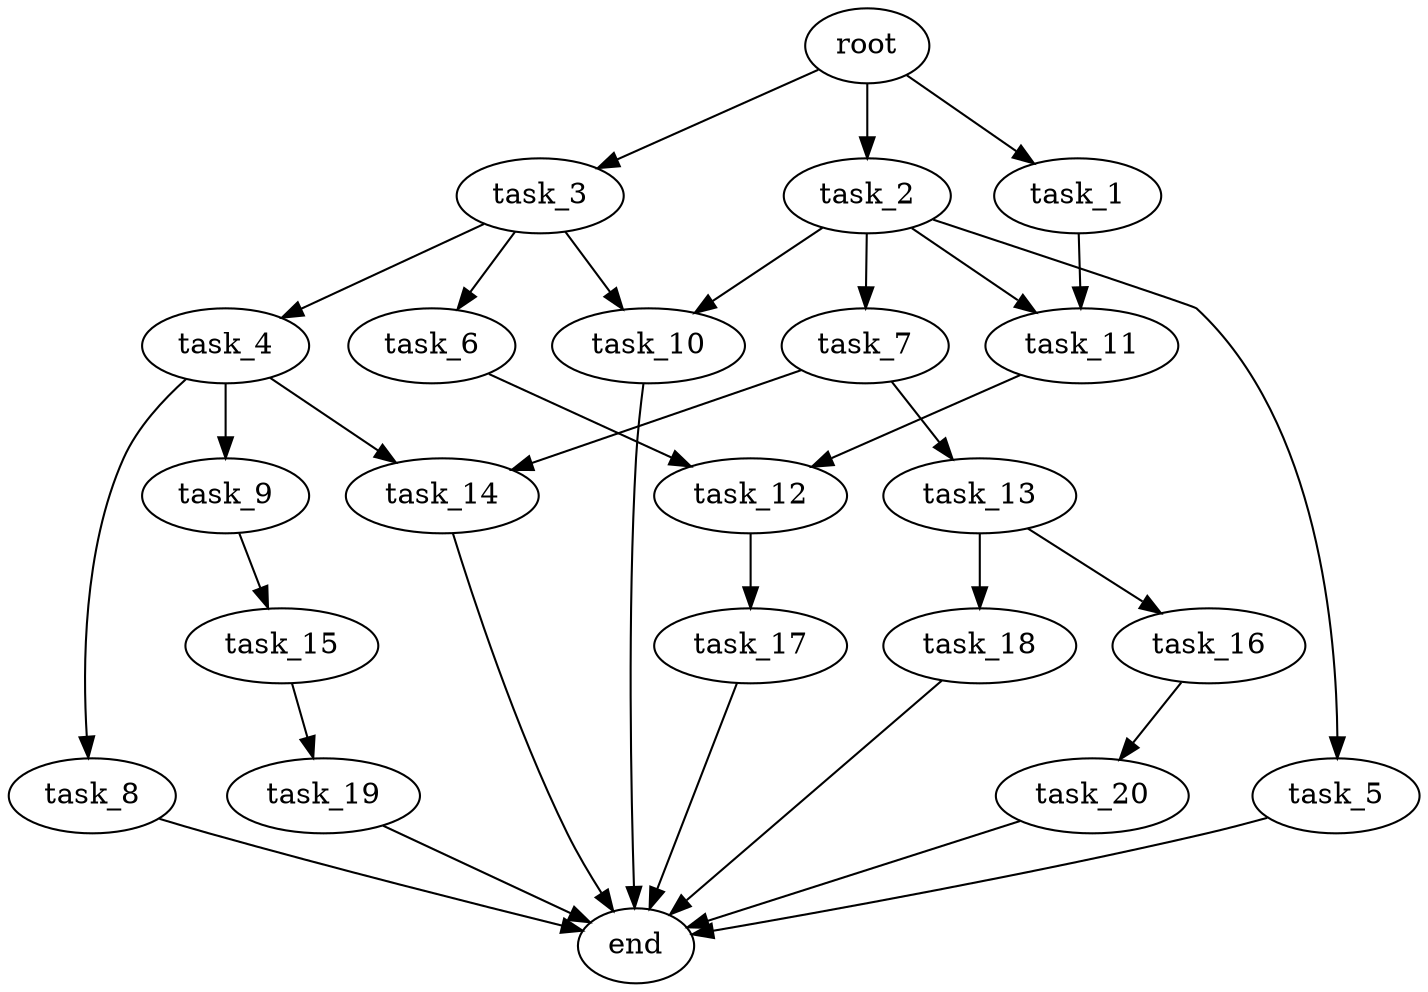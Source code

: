 digraph G {
  root [size="0.000000e+00"];
  task_1 [size="1.009866e+10"];
  task_2 [size="3.367292e+09"];
  task_3 [size="5.978251e+10"];
  task_4 [size="7.033159e+10"];
  task_5 [size="4.877145e+09"];
  task_6 [size="7.405670e+10"];
  task_7 [size="4.023251e+10"];
  task_8 [size="2.344158e+10"];
  task_9 [size="2.173475e+10"];
  task_10 [size="8.637439e+10"];
  task_11 [size="5.653839e+09"];
  task_12 [size="5.039455e+10"];
  task_13 [size="2.893345e+10"];
  task_14 [size="8.158047e+10"];
  task_15 [size="7.315443e+10"];
  task_16 [size="3.189718e+10"];
  task_17 [size="5.979579e+10"];
  task_18 [size="6.725646e+10"];
  task_19 [size="3.207330e+10"];
  task_20 [size="3.018343e+10"];
  end [size="0.000000e+00"];

  root -> task_1 [size="1.000000e-12"];
  root -> task_2 [size="1.000000e-12"];
  root -> task_3 [size="1.000000e-12"];
  task_1 -> task_11 [size="2.826920e+07"];
  task_2 -> task_5 [size="4.877145e+07"];
  task_2 -> task_7 [size="4.023251e+08"];
  task_2 -> task_10 [size="4.318719e+08"];
  task_2 -> task_11 [size="2.826920e+07"];
  task_3 -> task_4 [size="7.033159e+08"];
  task_3 -> task_6 [size="7.405670e+08"];
  task_3 -> task_10 [size="4.318719e+08"];
  task_4 -> task_8 [size="2.344158e+08"];
  task_4 -> task_9 [size="2.173475e+08"];
  task_4 -> task_14 [size="4.079023e+08"];
  task_5 -> end [size="1.000000e-12"];
  task_6 -> task_12 [size="2.519727e+08"];
  task_7 -> task_13 [size="2.893345e+08"];
  task_7 -> task_14 [size="4.079023e+08"];
  task_8 -> end [size="1.000000e-12"];
  task_9 -> task_15 [size="7.315443e+08"];
  task_10 -> end [size="1.000000e-12"];
  task_11 -> task_12 [size="2.519727e+08"];
  task_12 -> task_17 [size="5.979579e+08"];
  task_13 -> task_16 [size="3.189718e+08"];
  task_13 -> task_18 [size="6.725646e+08"];
  task_14 -> end [size="1.000000e-12"];
  task_15 -> task_19 [size="3.207330e+08"];
  task_16 -> task_20 [size="3.018343e+08"];
  task_17 -> end [size="1.000000e-12"];
  task_18 -> end [size="1.000000e-12"];
  task_19 -> end [size="1.000000e-12"];
  task_20 -> end [size="1.000000e-12"];
}
